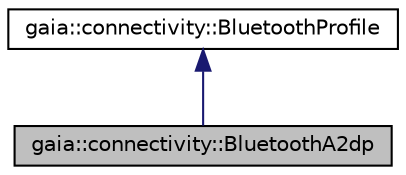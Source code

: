 digraph G
{
  edge [fontname="Helvetica",fontsize="10",labelfontname="Helvetica",labelfontsize="10"];
  node [fontname="Helvetica",fontsize="10",shape=record];
  Node1 [label="gaia::connectivity::BluetoothA2dp",height=0.2,width=0.4,color="black", fillcolor="grey75", style="filled" fontcolor="black"];
  Node2 -> Node1 [dir=back,color="midnightblue",fontsize="10",style="solid",fontname="Helvetica"];
  Node2 [label="gaia::connectivity::BluetoothProfile",height=0.2,width=0.4,color="black", fillcolor="white", style="filled",URL="$d4/d26/classgaia_1_1connectivity_1_1_bluetooth_profile.html",tooltip="Each public profile implements this interface."];
}
